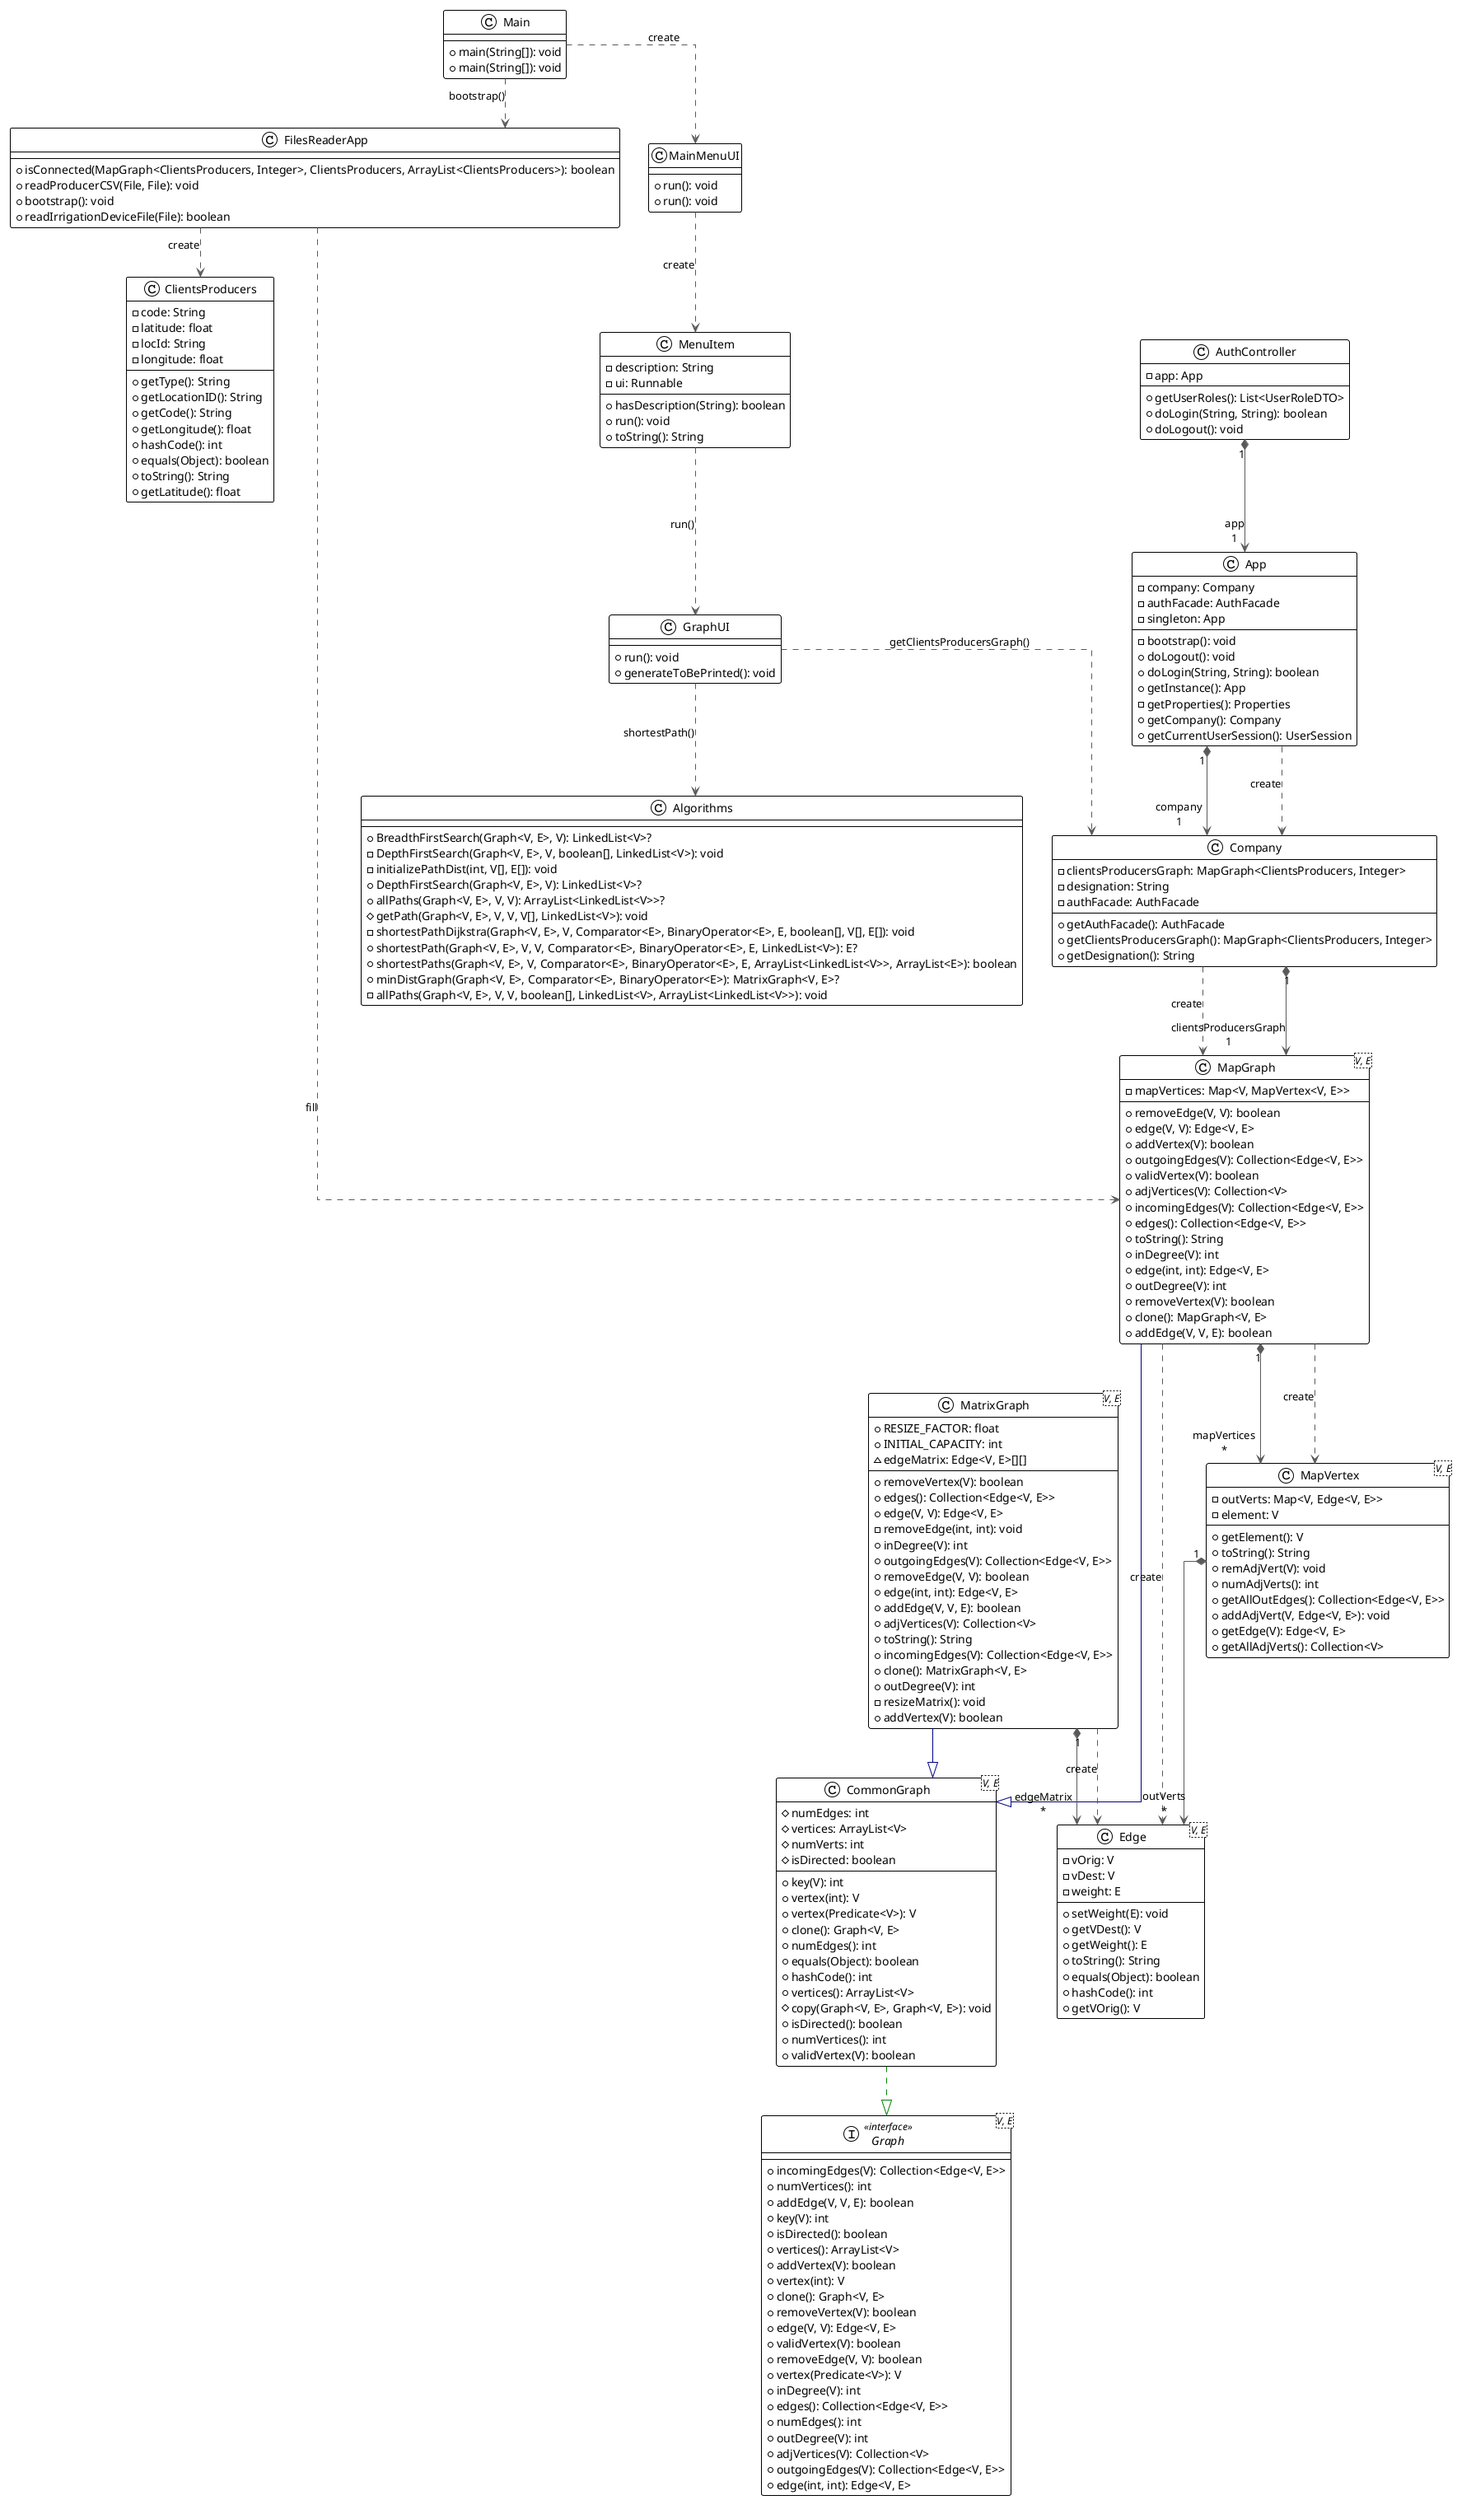 @startuml
!theme plain
top to bottom direction
skinparam linetype ortho

class Algorithms {
  + BreadthFirstSearch(Graph<V, E>, V): LinkedList<V>?
  - DepthFirstSearch(Graph<V, E>, V, boolean[], LinkedList<V>): void
  - initializePathDist(int, V[], E[]): void
  + DepthFirstSearch(Graph<V, E>, V): LinkedList<V>?
  + allPaths(Graph<V, E>, V, V): ArrayList<LinkedList<V>>?
  # getPath(Graph<V, E>, V, V, V[], LinkedList<V>): void
  - shortestPathDijkstra(Graph<V, E>, V, Comparator<E>, BinaryOperator<E>, E, boolean[], V[], E[]): void
  + shortestPath(Graph<V, E>, V, V, Comparator<E>, BinaryOperator<E>, E, LinkedList<V>): E?
  + shortestPaths(Graph<V, E>, V, Comparator<E>, BinaryOperator<E>, E, ArrayList<LinkedList<V>>, ArrayList<E>): boolean
  + minDistGraph(Graph<V, E>, Comparator<E>, BinaryOperator<E>): MatrixGraph<V, E>?
  - allPaths(Graph<V, E>, V, V, boolean[], LinkedList<V>, ArrayList<LinkedList<V>>): void
}

class App {
  - company: Company
  - authFacade: AuthFacade
  - singleton: App
  - bootstrap(): void
  + doLogout(): void
  + doLogin(String, String): boolean
  + getInstance(): App
  - getProperties(): Properties
  + getCompany(): Company
  + getCurrentUserSession(): UserSession
}
class AuthController {
  - app: App
  + getUserRoles(): List<UserRoleDTO>
  + doLogin(String, String): boolean
  + doLogout(): void
}

class ClientsProducers {
  - code: String
  - latitude: float
  - locId: String
  - longitude: float
  + getType(): String
  + getLocationID(): String
  + getCode(): String
  + getLongitude(): float
  + hashCode(): int
  + equals(Object): boolean
  + toString(): String
  + getLatitude(): float
}

class CommonGraph<V, E> {
  # numEdges: int
  # vertices: ArrayList<V>
  # numVerts: int
  # isDirected: boolean
  + key(V): int
  + vertex(int): V
  + vertex(Predicate<V>): V
  + clone(): Graph<V, E>
  + numEdges(): int
  + equals(Object): boolean
  + hashCode(): int
  + vertices(): ArrayList<V>
  # copy(Graph<V, E>, Graph<V, E>): void
  + isDirected(): boolean
  + numVertices(): int
  + validVertex(V): boolean
}
class Company {
  - clientsProducersGraph: MapGraph<ClientsProducers, Integer>
  - designation: String
  - authFacade: AuthFacade
  + getAuthFacade(): AuthFacade
  + getClientsProducersGraph(): MapGraph<ClientsProducers, Integer>
  + getDesignation(): String
}
class Edge<V, E> {
  - vOrig: V
  - vDest: V
  - weight: E
  + setWeight(E): void
  + getVDest(): V
  + getWeight(): E
  + toString(): String
  + equals(Object): boolean
  + hashCode(): int
  + getVOrig(): V
}
class FilesReaderApp {
  + isConnected(MapGraph<ClientsProducers, Integer>, ClientsProducers, ArrayList<ClientsProducers>): boolean
  + readProducerCSV(File, File): void
  + bootstrap(): void
  + readIrrigationDeviceFile(File): boolean
}
interface Graph<V, E> << interface >> {
  + incomingEdges(V): Collection<Edge<V, E>>
  + numVertices(): int
  + addEdge(V, V, E): boolean
  + key(V): int
  + isDirected(): boolean
  + vertices(): ArrayList<V>
  + addVertex(V): boolean
  + vertex(int): V
  + clone(): Graph<V, E>
  + removeVertex(V): boolean
  + edge(V, V): Edge<V, E>
  + validVertex(V): boolean
  + removeEdge(V, V): boolean
  + vertex(Predicate<V>): V
  + inDegree(V): int
  + edges(): Collection<Edge<V, E>>
  + numEdges(): int
  + outDegree(V): int
  + adjVertices(V): Collection<V>
  + outgoingEdges(V): Collection<Edge<V, E>>
  + edge(int, int): Edge<V, E>
}
class Main {
  + main(String[]): void
}
class MainMenuUI {
  + run(): void
}
class MapGraph<V, E> {
  - mapVertices: Map<V, MapVertex<V, E>>
  + removeEdge(V, V): boolean
  + edge(V, V): Edge<V, E>
  + addVertex(V): boolean
  + outgoingEdges(V): Collection<Edge<V, E>>
  + validVertex(V): boolean
  + adjVertices(V): Collection<V>
  + incomingEdges(V): Collection<Edge<V, E>>
  + edges(): Collection<Edge<V, E>>
  + toString(): String
  + inDegree(V): int
  + edge(int, int): Edge<V, E>
  + outDegree(V): int
  + removeVertex(V): boolean
  + clone(): MapGraph<V, E>
  + addEdge(V, V, E): boolean
}
class MapVertex<V, E> {
  - outVerts: Map<V, Edge<V, E>>
  - element: V
  + getElement(): V
  + toString(): String
  + remAdjVert(V): void
  + numAdjVerts(): int
  + getAllOutEdges(): Collection<Edge<V, E>>
  + addAdjVert(V, Edge<V, E>): void
  + getEdge(V): Edge<V, E>
  + getAllAdjVerts(): Collection<V>
}
class MatrixGraph<V, E> {
  + RESIZE_FACTOR: float
  + INITIAL_CAPACITY: int
  ~ edgeMatrix: Edge<V, E>[][]
  + removeVertex(V): boolean
  + edges(): Collection<Edge<V, E>>
  + edge(V, V): Edge<V, E>
  - removeEdge(int, int): void
  + inDegree(V): int
  + outgoingEdges(V): Collection<Edge<V, E>>
  + removeEdge(V, V): boolean
  + edge(int, int): Edge<V, E>
  + addEdge(V, V, E): boolean
  + adjVertices(V): Collection<V>
  + toString(): String
  + incomingEdges(V): Collection<Edge<V, E>>
  + clone(): MatrixGraph<V, E>
  + outDegree(V): int
  - resizeMatrix(): void
  + addVertex(V): boolean
}
class GraphUI {
    + run(): void
    + generateToBePrinted(): void
}
class Main {
  + main(String[]): void
}
class MainMenuUI {
  + run(): void
}
class MenuItem {
  - description: String
  - ui: Runnable
  + hasDescription(String): boolean
  + run(): void
  + toString(): String
}

App                    "1" *-[#595959,plain]-> "company\n1" Company
App                     -[#595959,dashed]->  Company                : "«create»"
AuthController         "1" *-[#595959,plain]-> "app\n1" App
CommonGraph             -[#008200,dashed]-^  Graph
Company                 -[#595959,dashed]->  MapGraph               : "«create»"
Company                "1" *-[#595959,plain]-> "clientsProducersGraph\n1" MapGraph
FilesReaderApp          -[#595959,dashed]->  ClientsProducers       : "«create»"
FilesReaderApp          -[#595959,dashed]->  MapGraph               : "fill"
Main                    -[#595959,dashed]->  MainMenuUI             : "«create»"
Main                    -[#595959,dashed]->  FilesReaderApp         : "«bootstrap()»"
MainMenuUI              -[#595959,dashed]->  MenuItem               : "«create»"
MenuItem                -[#595959,dashed]->  GraphUI                : "«run()»"
GraphUI                 -[#595959,dashed]->  Algorithms             : "«shortestPath()»"
GraphUI                 -[#595959,dashed]->  Company                : "«getClientsProducersGraph()»"
MapGraph                -[#000082,plain]-^  CommonGraph
MapGraph                -[#595959,dashed]->  Edge                   : "«create»"
MapGraph               "1" *-[#595959,plain]-> "mapVertices\n*" MapVertex
MapGraph                -[#595959,dashed]->  MapVertex              : "«create»"
MapVertex              "1" *-[#595959,plain]-> "outVerts\n*" Edge
MatrixGraph             -[#000082,plain]-^  CommonGraph
MatrixGraph            "1" *-[#595959,plain]-> "edgeMatrix\n*" Edge
MatrixGraph             -[#595959,dashed]->  Edge                   : "«create»"
@enduml